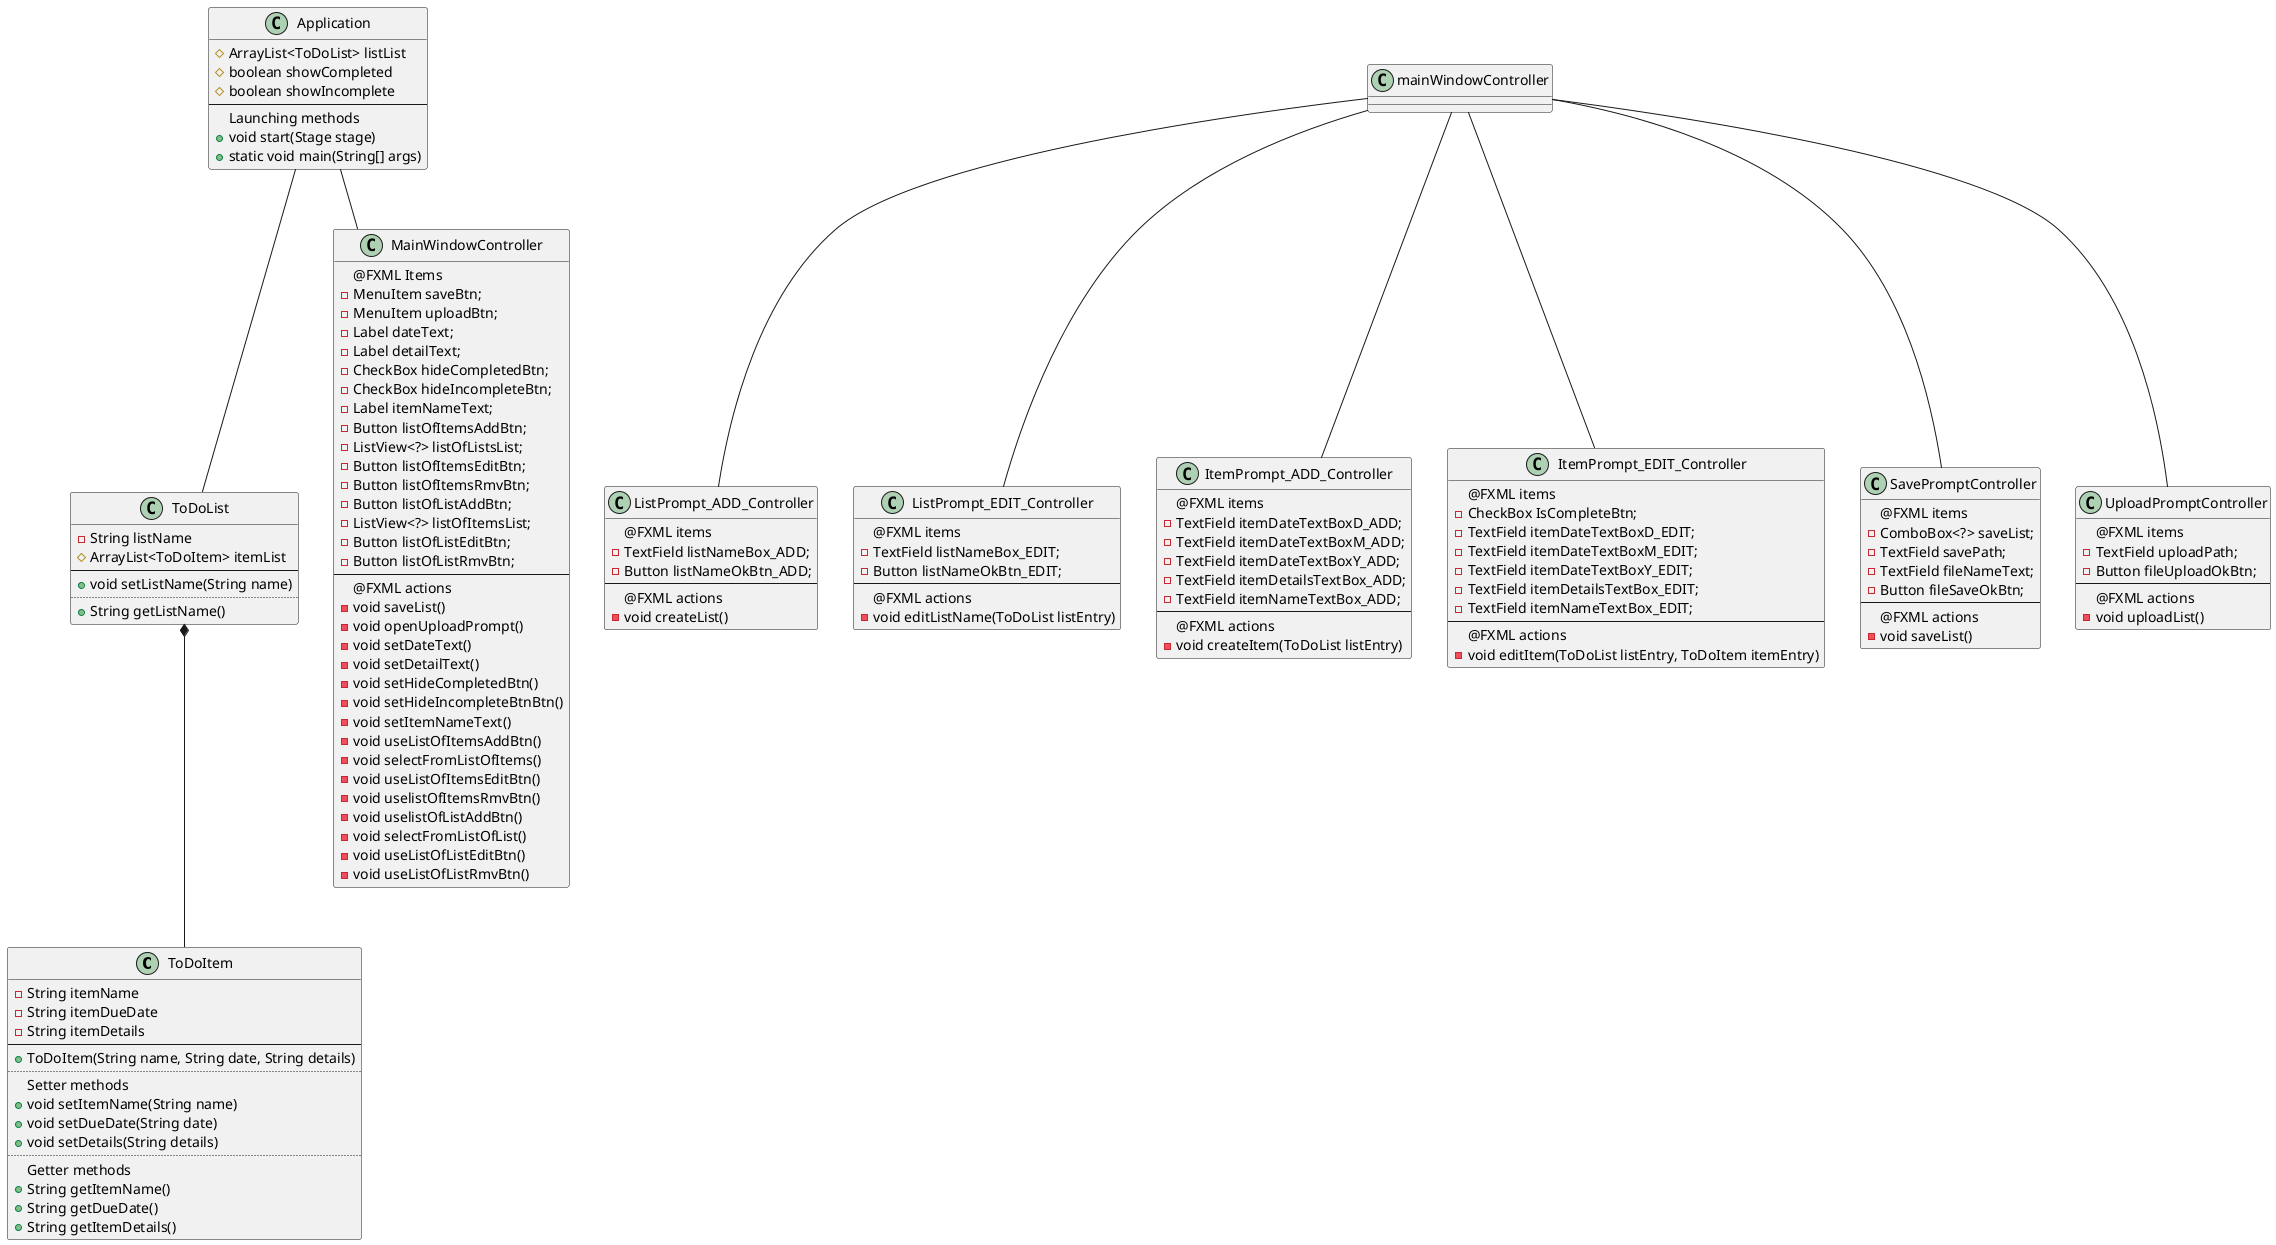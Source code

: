 @startuml
class ToDoItem {
  - String itemName
  - String itemDueDate
  - String itemDetails
--
  + ToDoItem(String name, String date, String details)
..
Setter methods
  + void setItemName(String name)
  + void setDueDate(String date)
  + void setDetails(String details)
..
Getter methods
  + String getItemName()
  + String getDueDate()
  + String getItemDetails()
}

class ToDoList {
  - String listName
  # ArrayList<ToDoItem> itemList
--
  + void setListName(String name)
..
  + String getListName()
}
ToDoList *-- ToDoItem
Application -- ToDoList

class Application {
  # ArrayList<ToDoList> listList
  # boolean showCompleted
  # boolean showIncomplete
--
Launching methods
  + void start(Stage stage)
  + static void main(String[] args)
}

class MainWindowController {
    @FXML Items
        - MenuItem saveBtn;
        - MenuItem uploadBtn;
        - Label dateText;
        - Label detailText;
        - CheckBox hideCompletedBtn;
        - CheckBox hideIncompleteBtn;
        - Label itemNameText;
        - Button listOfItemsAddBtn;
        - ListView<?> listOfListsList;
        - Button listOfItemsEditBtn;
        - Button listOfItemsRmvBtn;
        - Button listOfListAddBtn;
        - ListView<?> listOfItemsList;
        - Button listOfListEditBtn;
        - Button listOfListRmvBtn;
  --
    @FXML actions
        - void saveList()
        - void openUploadPrompt()
        - void setDateText()
        - void setDetailText()
        - void setHideCompletedBtn()
        - void setHideIncompleteBtnBtn()
        - void setItemNameText()
        - void useListOfItemsAddBtn()
        - void selectFromListOfItems()
        - void useListOfItemsEditBtn()
        - void uselistOfItemsRmvBtn()
        - void uselistOfListAddBtn()
        - void selectFromListOfList()
        - void useListOfListEditBtn()
        - void useListOfListRmvBtn()
}
Application -- MainWindowController

class ListPrompt_ADD_Controller {
    @FXML items
      - TextField listNameBox_ADD;
      - Button listNameOkBtn_ADD;
--
    @FXML actions
      - void createList()
}
mainWindowController -- ListPrompt_ADD_Controller

class ListPrompt_EDIT_Controller {
    @FXML items
      - TextField listNameBox_EDIT;
      - Button listNameOkBtn_EDIT;
--
    @FXML actions
      - void editListName(ToDoList listEntry)
}
mainWindowController -- ListPrompt_EDIT_Controller

class ItemPrompt_ADD_Controller {
    @FXML items
      - TextField itemDateTextBoxD_ADD;
      - TextField itemDateTextBoxM_ADD;
      - TextField itemDateTextBoxY_ADD;
      - TextField itemDetailsTextBox_ADD;
      - TextField itemNameTextBox_ADD;
--
    @FXML actions
      - void createItem(ToDoList listEntry)
}
mainWindowController -- ItemPrompt_ADD_Controller

class ItemPrompt_EDIT_Controller {
    @FXML items
      - CheckBox IsCompleteBtn;
      - TextField itemDateTextBoxD_EDIT;
      - TextField itemDateTextBoxM_EDIT;
      - TextField itemDateTextBoxY_EDIT;
      - TextField itemDetailsTextBox_EDIT;
      - TextField itemNameTextBox_EDIT;
--
    @FXML actions
      - void editItem(ToDoList listEntry, ToDoItem itemEntry)
}
mainWindowController -- ItemPrompt_EDIT_Controller

class SavePromptController {
    @FXML items
      - ComboBox<?> saveList;
      - TextField savePath;
      - TextField fileNameText;
      - Button fileSaveOkBtn;
--
    @FXML actions
      - void saveList()
}
mainWindowController -- SavePromptController

class UploadPromptController {
    @FXML items
      - TextField uploadPath;
      - Button fileUploadOkBtn;
--
    @FXML actions
      - void uploadList()
}

mainWindowController -- UploadPromptController
@enduml